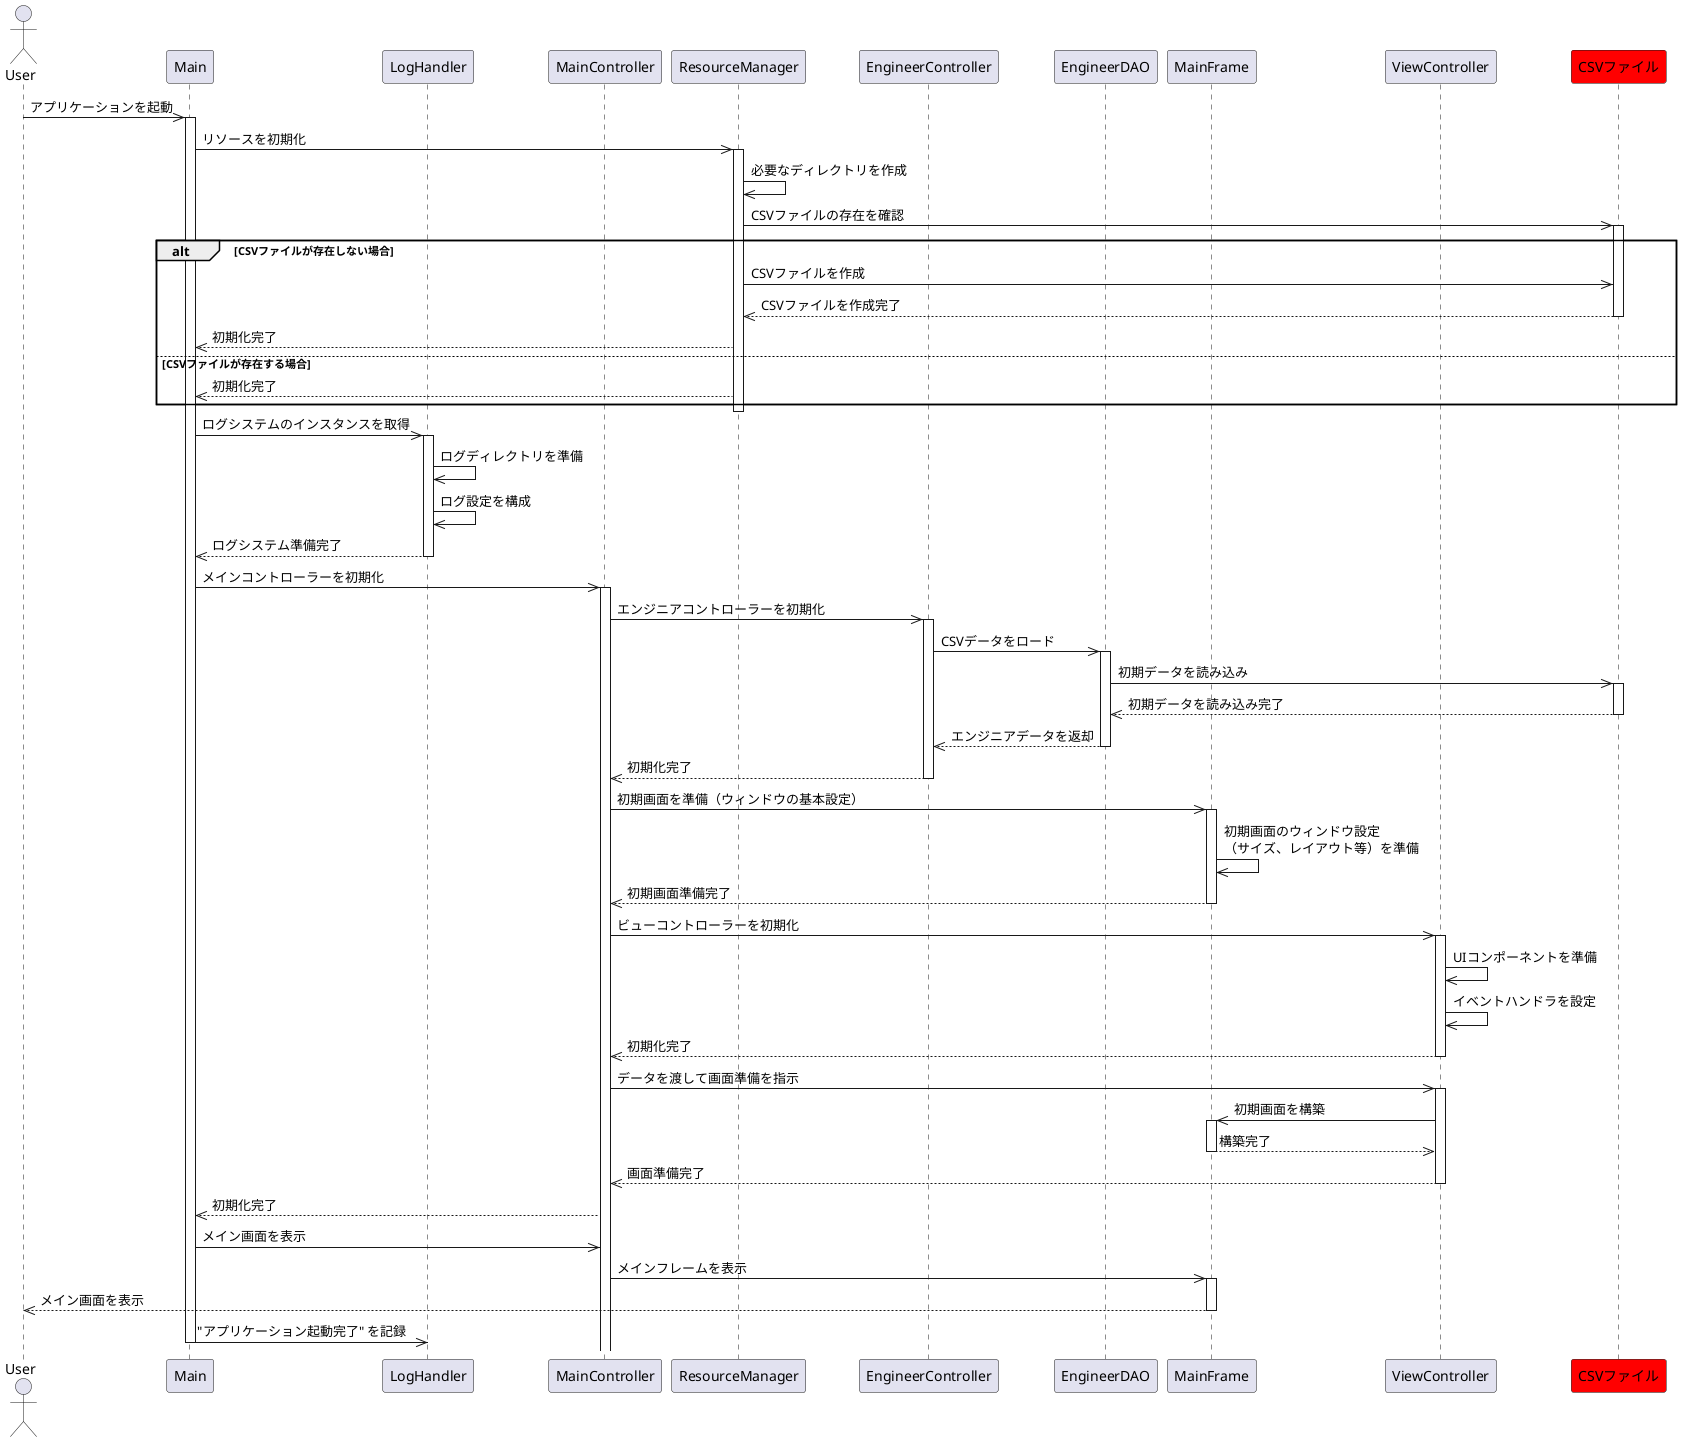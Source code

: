 ' 通常起動時
@startuml sequenceDiagram
    actor User
    participant Main

    participant LogHandler
    participant MainController
    participant ResourceManager
    participant EngineerController
    participant EngineerDAO
    participant MainFrame
    participant ViewController
    participant CSVファイル #Red

    User->>Main: アプリケーションを起動
    activate Main

    ' システムリソースの初期化フェーズ
    Main->>ResourceManager: リソースを初期化
    activate ResourceManager
    ResourceManager->>ResourceManager: 必要なディレクトリを作成
    
    ResourceManager->>CSVファイル: CSVファイルの存在を確認
    activate CSVファイル
    alt CSVファイルが存在しない場合
        ResourceManager->>CSVファイル: CSVファイルを作成
        CSVファイル-->>ResourceManager: CSVファイルを作成完了
        deactivate CSVファイル
        ResourceManager-->>Main: 初期化完了
    else CSVファイルが存在する場合
        ResourceManager-->>Main: 初期化完了
        
    end
    deactivate ResourceManager

    ' ログシステムの初期化フェーズ
    Main->>LogHandler: ログシステムのインスタンスを取得
    activate LogHandler
    LogHandler->>LogHandler: ログディレクトリを準備
    LogHandler->>LogHandler: ログ設定を構成
    LogHandler-->>Main: ログシステム準備完了
    deactivate LogHandler

    ' メインコントローラーの初期化フェーズ
    Main->>MainController: メインコントローラーを初期化
    activate MainController
    
    ' エンジニアコントローラーの初期化
    MainController->>EngineerController: エンジニアコントローラーを初期化
    activate EngineerController
    
    ' データアクセスの初期化
    EngineerController->>EngineerDAO: CSVデータをロード
    activate EngineerDAO
    
    EngineerDAO->>CSVファイル: 初期データを読み込み
    activate CSVファイル
    CSVファイル-->>EngineerDAO: 初期データを読み込み完了
    deactivate CSVファイル
    EngineerDAO-->>EngineerController: エンジニアデータを返却
    deactivate EngineerDAO
    
    EngineerController-->>MainController: 初期化完了
    deactivate EngineerController

   ' メインフレームの初期化フェーズ
    MainController->>MainFrame: 初期画面を準備（ウィンドウの基本設定）
    activate MainFrame
    MainFrame->>MainFrame: 初期画面のウィンドウ設定\n（サイズ、レイアウト等）を準備
    MainFrame-->>MainController: 初期画面準備完了
    deactivate MainFrame

    ' ビューコントローラーの初期化
    MainController->>ViewController: ビューコントローラーを初期化
    activate ViewController
    ViewController->>ViewController: UIコンポーネントを準備
    ViewController->>ViewController: イベントハンドラを設定
    ViewController-->>MainController: 初期化完了
    deactivate ViewController

    ' 画面表示の準備
    MainController->>ViewController: データを渡して画面準備を指示
    activate ViewController
    ViewController->>MainFrame: 初期画面を構築
    activate MainFrame
    MainFrame-->>ViewController: 構築完了
    deactivate MainFrame
    ViewController-->>MainController: 画面準備完了
    deactivate ViewController


    MainController-->>Main: 初期化完了
  

    ' メイン画面の表示
    
    Main->>MainController: メイン画面を表示
    MainController->>MainFrame: メインフレームを表示
    activate MainFrame
    MainFrame-->>User: メイン画面を表示
    deactivate MainFrame

    ' 起動完了ログ
    Main->>LogHandler: "アプリケーション起動完了" を記録
    deactivate Main
@enduml
